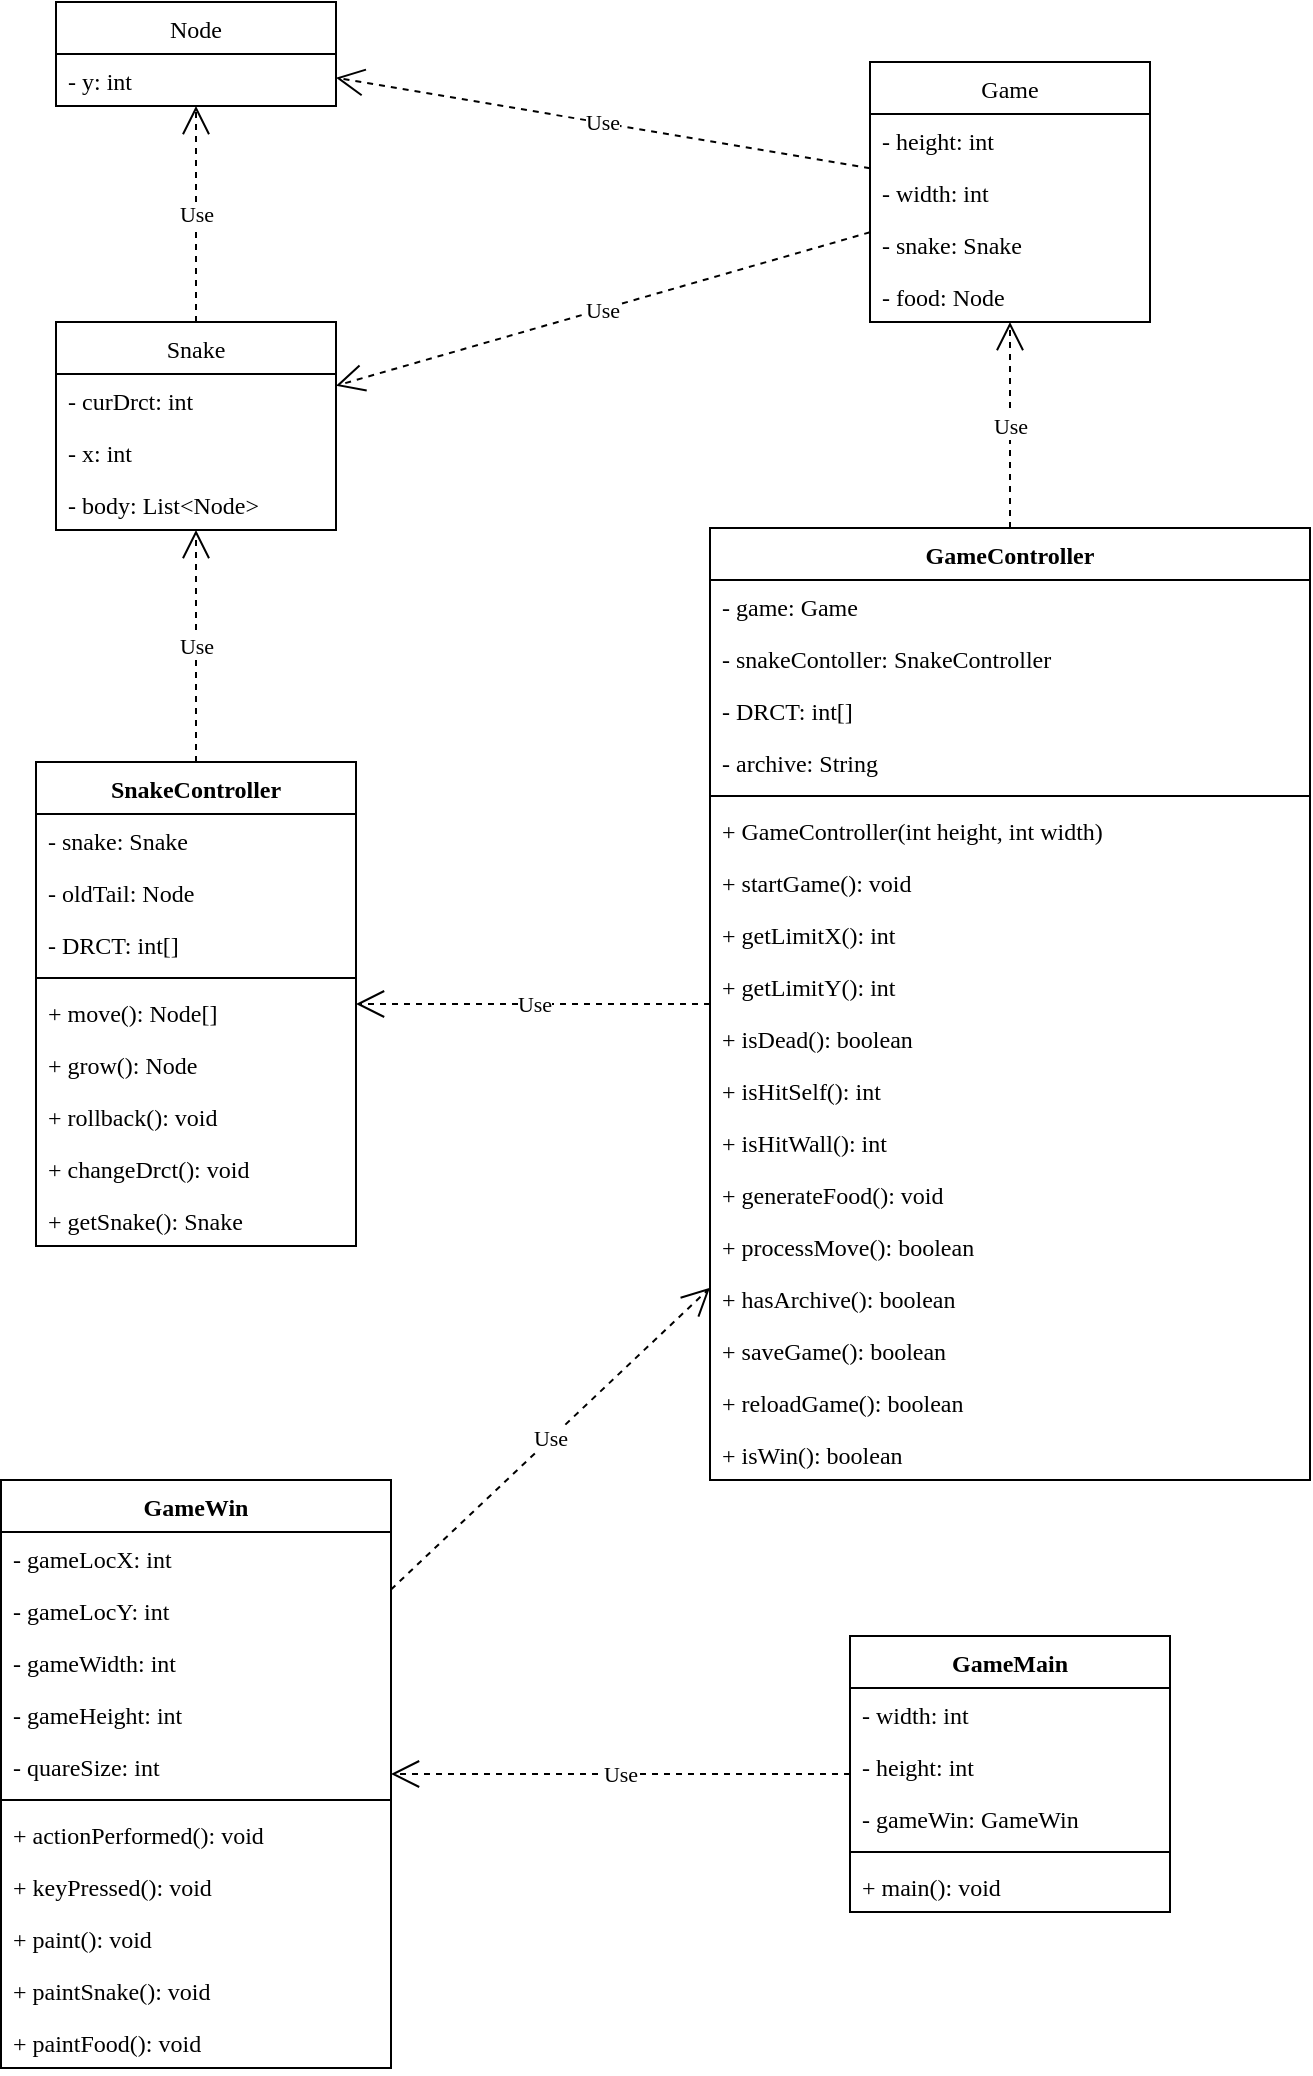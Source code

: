 <mxfile version="20.2.2" type="device"><diagram id="TmhDLRFruyMvUoCSesq0" name="第 1 页"><mxGraphModel dx="1697" dy="1150" grid="1" gridSize="10" guides="1" tooltips="1" connect="1" arrows="1" fold="1" page="1" pageScale="1" pageWidth="827" pageHeight="1169" math="0" shadow="0"><root><mxCell id="0"/><mxCell id="1" parent="0"/><mxCell id="gdXgDbjyt_zL53bIAYu_-1" value="Node" style="swimlane;fontStyle=0;childLayout=stackLayout;horizontal=1;startSize=26;fillColor=none;horizontalStack=0;resizeParent=1;resizeParentMax=0;resizeLast=0;collapsible=1;marginBottom=0;fontFamily=Verdana;" vertex="1" parent="1"><mxGeometry x="105" y="60" width="140" height="52" as="geometry"/></mxCell><mxCell id="gdXgDbjyt_zL53bIAYu_-3" value="- y: int" style="text;strokeColor=none;fillColor=none;align=left;verticalAlign=top;spacingLeft=4;spacingRight=4;overflow=hidden;rotatable=0;points=[[0,0.5],[1,0.5]];portConstraint=eastwest;fontFamily=Verdana;" vertex="1" parent="gdXgDbjyt_zL53bIAYu_-1"><mxGeometry y="26" width="140" height="26" as="geometry"/></mxCell><mxCell id="gdXgDbjyt_zL53bIAYu_-5" value="Snake" style="swimlane;fontStyle=0;childLayout=stackLayout;horizontal=1;startSize=26;fillColor=none;horizontalStack=0;resizeParent=1;resizeParentMax=0;resizeLast=0;collapsible=1;marginBottom=0;fontFamily=Verdana;" vertex="1" parent="1"><mxGeometry x="105" y="220" width="140" height="104" as="geometry"/></mxCell><mxCell id="gdXgDbjyt_zL53bIAYu_-6" value="- curDrct: int" style="text;strokeColor=none;fillColor=none;align=left;verticalAlign=top;spacingLeft=4;spacingRight=4;overflow=hidden;rotatable=0;points=[[0,0.5],[1,0.5]];portConstraint=eastwest;fontFamily=Verdana;" vertex="1" parent="gdXgDbjyt_zL53bIAYu_-5"><mxGeometry y="26" width="140" height="26" as="geometry"/></mxCell><mxCell id="gdXgDbjyt_zL53bIAYu_-2" value="- x: int" style="text;strokeColor=none;fillColor=none;align=left;verticalAlign=top;spacingLeft=4;spacingRight=4;overflow=hidden;rotatable=0;points=[[0,0.5],[1,0.5]];portConstraint=eastwest;fontFamily=Verdana;" vertex="1" parent="gdXgDbjyt_zL53bIAYu_-5"><mxGeometry y="52" width="140" height="26" as="geometry"/></mxCell><mxCell id="gdXgDbjyt_zL53bIAYu_-7" value="- body: List&lt;Node&gt;" style="text;strokeColor=none;fillColor=none;align=left;verticalAlign=top;spacingLeft=4;spacingRight=4;overflow=hidden;rotatable=0;points=[[0,0.5],[1,0.5]];portConstraint=eastwest;fontFamily=Verdana;" vertex="1" parent="gdXgDbjyt_zL53bIAYu_-5"><mxGeometry y="78" width="140" height="26" as="geometry"/></mxCell><mxCell id="gdXgDbjyt_zL53bIAYu_-9" value="Use" style="endArrow=open;endSize=12;dashed=1;html=1;rounded=0;fontFamily=Verdana;" edge="1" parent="1" source="gdXgDbjyt_zL53bIAYu_-5" target="gdXgDbjyt_zL53bIAYu_-1"><mxGeometry width="160" relative="1" as="geometry"><mxPoint x="-225" y="470" as="sourcePoint"/><mxPoint x="-65" y="470" as="targetPoint"/></mxGeometry></mxCell><mxCell id="gdXgDbjyt_zL53bIAYu_-10" value="Game" style="swimlane;fontStyle=0;childLayout=stackLayout;horizontal=1;startSize=26;fillColor=none;horizontalStack=0;resizeParent=1;resizeParentMax=0;resizeLast=0;collapsible=1;marginBottom=0;fontFamily=Verdana;" vertex="1" parent="1"><mxGeometry x="512" y="90" width="140" height="130" as="geometry"/></mxCell><mxCell id="gdXgDbjyt_zL53bIAYu_-11" value="- height: int" style="text;strokeColor=none;fillColor=none;align=left;verticalAlign=top;spacingLeft=4;spacingRight=4;overflow=hidden;rotatable=0;points=[[0,0.5],[1,0.5]];portConstraint=eastwest;fontFamily=Verdana;" vertex="1" parent="gdXgDbjyt_zL53bIAYu_-10"><mxGeometry y="26" width="140" height="26" as="geometry"/></mxCell><mxCell id="gdXgDbjyt_zL53bIAYu_-12" value="- width: int" style="text;strokeColor=none;fillColor=none;align=left;verticalAlign=top;spacingLeft=4;spacingRight=4;overflow=hidden;rotatable=0;points=[[0,0.5],[1,0.5]];portConstraint=eastwest;fontFamily=Verdana;" vertex="1" parent="gdXgDbjyt_zL53bIAYu_-10"><mxGeometry y="52" width="140" height="26" as="geometry"/></mxCell><mxCell id="gdXgDbjyt_zL53bIAYu_-13" value="- snake: Snake" style="text;strokeColor=none;fillColor=none;align=left;verticalAlign=top;spacingLeft=4;spacingRight=4;overflow=hidden;rotatable=0;points=[[0,0.5],[1,0.5]];portConstraint=eastwest;fontFamily=Verdana;" vertex="1" parent="gdXgDbjyt_zL53bIAYu_-10"><mxGeometry y="78" width="140" height="26" as="geometry"/></mxCell><mxCell id="gdXgDbjyt_zL53bIAYu_-14" value="- food: Node" style="text;strokeColor=none;fillColor=none;align=left;verticalAlign=top;spacingLeft=4;spacingRight=4;overflow=hidden;rotatable=0;points=[[0,0.5],[1,0.5]];portConstraint=eastwest;fontFamily=Verdana;" vertex="1" parent="gdXgDbjyt_zL53bIAYu_-10"><mxGeometry y="104" width="140" height="26" as="geometry"/></mxCell><mxCell id="gdXgDbjyt_zL53bIAYu_-16" value="Use" style="endArrow=open;endSize=12;dashed=1;html=1;rounded=0;fontFamily=Verdana;" edge="1" parent="1" source="gdXgDbjyt_zL53bIAYu_-10" target="gdXgDbjyt_zL53bIAYu_-1"><mxGeometry width="160" relative="1" as="geometry"><mxPoint x="235" y="430" as="sourcePoint"/><mxPoint x="395" y="430" as="targetPoint"/></mxGeometry></mxCell><mxCell id="gdXgDbjyt_zL53bIAYu_-17" value="Use" style="endArrow=open;endSize=12;dashed=1;html=1;rounded=0;fontFamily=Verdana;" edge="1" parent="1" source="gdXgDbjyt_zL53bIAYu_-10" target="gdXgDbjyt_zL53bIAYu_-5"><mxGeometry width="160" relative="1" as="geometry"><mxPoint x="295" y="420" as="sourcePoint"/><mxPoint x="455" y="420" as="targetPoint"/></mxGeometry></mxCell><mxCell id="gdXgDbjyt_zL53bIAYu_-22" value="SnakeController" style="swimlane;fontStyle=1;align=center;verticalAlign=top;childLayout=stackLayout;horizontal=1;startSize=26;horizontalStack=0;resizeParent=1;resizeParentMax=0;resizeLast=0;collapsible=1;marginBottom=0;fontFamily=Verdana;" vertex="1" parent="1"><mxGeometry x="95" y="440" width="160" height="242" as="geometry"/></mxCell><mxCell id="gdXgDbjyt_zL53bIAYu_-23" value="- snake: Snake" style="text;strokeColor=none;fillColor=none;align=left;verticalAlign=top;spacingLeft=4;spacingRight=4;overflow=hidden;rotatable=0;points=[[0,0.5],[1,0.5]];portConstraint=eastwest;fontFamily=Verdana;" vertex="1" parent="gdXgDbjyt_zL53bIAYu_-22"><mxGeometry y="26" width="160" height="26" as="geometry"/></mxCell><mxCell id="gdXgDbjyt_zL53bIAYu_-26" value="- oldTail: Node" style="text;strokeColor=none;fillColor=none;align=left;verticalAlign=top;spacingLeft=4;spacingRight=4;overflow=hidden;rotatable=0;points=[[0,0.5],[1,0.5]];portConstraint=eastwest;fontFamily=Verdana;" vertex="1" parent="gdXgDbjyt_zL53bIAYu_-22"><mxGeometry y="52" width="160" height="26" as="geometry"/></mxCell><mxCell id="gdXgDbjyt_zL53bIAYu_-27" value="- DRCT: int[]" style="text;strokeColor=none;fillColor=none;align=left;verticalAlign=top;spacingLeft=4;spacingRight=4;overflow=hidden;rotatable=0;points=[[0,0.5],[1,0.5]];portConstraint=eastwest;fontFamily=Verdana;" vertex="1" parent="gdXgDbjyt_zL53bIAYu_-22"><mxGeometry y="78" width="160" height="26" as="geometry"/></mxCell><mxCell id="gdXgDbjyt_zL53bIAYu_-24" value="" style="line;strokeWidth=1;fillColor=none;align=left;verticalAlign=middle;spacingTop=-1;spacingLeft=3;spacingRight=3;rotatable=0;labelPosition=right;points=[];portConstraint=eastwest;fontFamily=Verdana;" vertex="1" parent="gdXgDbjyt_zL53bIAYu_-22"><mxGeometry y="104" width="160" height="8" as="geometry"/></mxCell><mxCell id="gdXgDbjyt_zL53bIAYu_-25" value="+ move(): Node[]" style="text;strokeColor=none;fillColor=none;align=left;verticalAlign=top;spacingLeft=4;spacingRight=4;overflow=hidden;rotatable=0;points=[[0,0.5],[1,0.5]];portConstraint=eastwest;fontFamily=Verdana;" vertex="1" parent="gdXgDbjyt_zL53bIAYu_-22"><mxGeometry y="112" width="160" height="26" as="geometry"/></mxCell><mxCell id="gdXgDbjyt_zL53bIAYu_-28" value="+ grow(): Node" style="text;strokeColor=none;fillColor=none;align=left;verticalAlign=top;spacingLeft=4;spacingRight=4;overflow=hidden;rotatable=0;points=[[0,0.5],[1,0.5]];portConstraint=eastwest;fontFamily=Verdana;" vertex="1" parent="gdXgDbjyt_zL53bIAYu_-22"><mxGeometry y="138" width="160" height="26" as="geometry"/></mxCell><mxCell id="gdXgDbjyt_zL53bIAYu_-29" value="+ rollback(): void" style="text;strokeColor=none;fillColor=none;align=left;verticalAlign=top;spacingLeft=4;spacingRight=4;overflow=hidden;rotatable=0;points=[[0,0.5],[1,0.5]];portConstraint=eastwest;fontFamily=Verdana;" vertex="1" parent="gdXgDbjyt_zL53bIAYu_-22"><mxGeometry y="164" width="160" height="26" as="geometry"/></mxCell><mxCell id="gdXgDbjyt_zL53bIAYu_-30" value="+ changeDrct(): void" style="text;strokeColor=none;fillColor=none;align=left;verticalAlign=top;spacingLeft=4;spacingRight=4;overflow=hidden;rotatable=0;points=[[0,0.5],[1,0.5]];portConstraint=eastwest;fontFamily=Verdana;" vertex="1" parent="gdXgDbjyt_zL53bIAYu_-22"><mxGeometry y="190" width="160" height="26" as="geometry"/></mxCell><mxCell id="gdXgDbjyt_zL53bIAYu_-31" value="+ getSnake(): Snake" style="text;strokeColor=none;fillColor=none;align=left;verticalAlign=top;spacingLeft=4;spacingRight=4;overflow=hidden;rotatable=0;points=[[0,0.5],[1,0.5]];portConstraint=eastwest;fontFamily=Verdana;" vertex="1" parent="gdXgDbjyt_zL53bIAYu_-22"><mxGeometry y="216" width="160" height="26" as="geometry"/></mxCell><mxCell id="gdXgDbjyt_zL53bIAYu_-32" value="Use" style="endArrow=open;endSize=12;dashed=1;html=1;rounded=0;fontFamily=Verdana;" edge="1" parent="1" source="gdXgDbjyt_zL53bIAYu_-22" target="gdXgDbjyt_zL53bIAYu_-5"><mxGeometry width="160" relative="1" as="geometry"><mxPoint x="-135" y="540" as="sourcePoint"/><mxPoint x="25" y="540" as="targetPoint"/></mxGeometry></mxCell><mxCell id="gdXgDbjyt_zL53bIAYu_-33" value="GameController" style="swimlane;fontStyle=1;align=center;verticalAlign=top;childLayout=stackLayout;horizontal=1;startSize=26;horizontalStack=0;resizeParent=1;resizeParentMax=0;resizeLast=0;collapsible=1;marginBottom=0;fontFamily=Verdana;" vertex="1" parent="1"><mxGeometry x="432" y="323" width="300" height="476" as="geometry"/></mxCell><mxCell id="gdXgDbjyt_zL53bIAYu_-34" value="- game: Game" style="text;strokeColor=none;fillColor=none;align=left;verticalAlign=top;spacingLeft=4;spacingRight=4;overflow=hidden;rotatable=0;points=[[0,0.5],[1,0.5]];portConstraint=eastwest;fontFamily=Verdana;" vertex="1" parent="gdXgDbjyt_zL53bIAYu_-33"><mxGeometry y="26" width="300" height="26" as="geometry"/></mxCell><mxCell id="gdXgDbjyt_zL53bIAYu_-37" value="- snakeContoller: SnakeController" style="text;strokeColor=none;fillColor=none;align=left;verticalAlign=top;spacingLeft=4;spacingRight=4;overflow=hidden;rotatable=0;points=[[0,0.5],[1,0.5]];portConstraint=eastwest;fontFamily=Verdana;" vertex="1" parent="gdXgDbjyt_zL53bIAYu_-33"><mxGeometry y="52" width="300" height="26" as="geometry"/></mxCell><mxCell id="gdXgDbjyt_zL53bIAYu_-38" value="- DRCT: int[]" style="text;strokeColor=none;fillColor=none;align=left;verticalAlign=top;spacingLeft=4;spacingRight=4;overflow=hidden;rotatable=0;points=[[0,0.5],[1,0.5]];portConstraint=eastwest;fontFamily=Verdana;" vertex="1" parent="gdXgDbjyt_zL53bIAYu_-33"><mxGeometry y="78" width="300" height="26" as="geometry"/></mxCell><mxCell id="gdXgDbjyt_zL53bIAYu_-39" value="- archive: String" style="text;strokeColor=none;fillColor=none;align=left;verticalAlign=top;spacingLeft=4;spacingRight=4;overflow=hidden;rotatable=0;points=[[0,0.5],[1,0.5]];portConstraint=eastwest;fontFamily=Verdana;" vertex="1" parent="gdXgDbjyt_zL53bIAYu_-33"><mxGeometry y="104" width="300" height="26" as="geometry"/></mxCell><mxCell id="gdXgDbjyt_zL53bIAYu_-35" value="" style="line;strokeWidth=1;fillColor=none;align=left;verticalAlign=middle;spacingTop=-1;spacingLeft=3;spacingRight=3;rotatable=0;labelPosition=right;points=[];portConstraint=eastwest;fontFamily=Verdana;" vertex="1" parent="gdXgDbjyt_zL53bIAYu_-33"><mxGeometry y="130" width="300" height="8" as="geometry"/></mxCell><mxCell id="gdXgDbjyt_zL53bIAYu_-36" value="+ GameController(int height, int width)" style="text;strokeColor=none;fillColor=none;align=left;verticalAlign=top;spacingLeft=4;spacingRight=4;overflow=hidden;rotatable=0;points=[[0,0.5],[1,0.5]];portConstraint=eastwest;fontFamily=Verdana;" vertex="1" parent="gdXgDbjyt_zL53bIAYu_-33"><mxGeometry y="138" width="300" height="26" as="geometry"/></mxCell><mxCell id="gdXgDbjyt_zL53bIAYu_-40" value="+ startGame(): void" style="text;strokeColor=none;fillColor=none;align=left;verticalAlign=top;spacingLeft=4;spacingRight=4;overflow=hidden;rotatable=0;points=[[0,0.5],[1,0.5]];portConstraint=eastwest;fontFamily=Verdana;" vertex="1" parent="gdXgDbjyt_zL53bIAYu_-33"><mxGeometry y="164" width="300" height="26" as="geometry"/></mxCell><mxCell id="gdXgDbjyt_zL53bIAYu_-41" value="+ getLimitX(): int" style="text;strokeColor=none;fillColor=none;align=left;verticalAlign=top;spacingLeft=4;spacingRight=4;overflow=hidden;rotatable=0;points=[[0,0.5],[1,0.5]];portConstraint=eastwest;fontFamily=Verdana;" vertex="1" parent="gdXgDbjyt_zL53bIAYu_-33"><mxGeometry y="190" width="300" height="26" as="geometry"/></mxCell><mxCell id="gdXgDbjyt_zL53bIAYu_-42" value="+ getLimitY(): int" style="text;strokeColor=none;fillColor=none;align=left;verticalAlign=top;spacingLeft=4;spacingRight=4;overflow=hidden;rotatable=0;points=[[0,0.5],[1,0.5]];portConstraint=eastwest;fontFamily=Verdana;" vertex="1" parent="gdXgDbjyt_zL53bIAYu_-33"><mxGeometry y="216" width="300" height="26" as="geometry"/></mxCell><mxCell id="gdXgDbjyt_zL53bIAYu_-43" value="+ isDead(): boolean" style="text;strokeColor=none;fillColor=none;align=left;verticalAlign=top;spacingLeft=4;spacingRight=4;overflow=hidden;rotatable=0;points=[[0,0.5],[1,0.5]];portConstraint=eastwest;fontFamily=Verdana;" vertex="1" parent="gdXgDbjyt_zL53bIAYu_-33"><mxGeometry y="242" width="300" height="26" as="geometry"/></mxCell><mxCell id="gdXgDbjyt_zL53bIAYu_-44" value="+ isHitSelf(): int" style="text;strokeColor=none;fillColor=none;align=left;verticalAlign=top;spacingLeft=4;spacingRight=4;overflow=hidden;rotatable=0;points=[[0,0.5],[1,0.5]];portConstraint=eastwest;fontFamily=Verdana;" vertex="1" parent="gdXgDbjyt_zL53bIAYu_-33"><mxGeometry y="268" width="300" height="26" as="geometry"/></mxCell><mxCell id="gdXgDbjyt_zL53bIAYu_-45" value="+ isHitWall(): int" style="text;strokeColor=none;fillColor=none;align=left;verticalAlign=top;spacingLeft=4;spacingRight=4;overflow=hidden;rotatable=0;points=[[0,0.5],[1,0.5]];portConstraint=eastwest;fontFamily=Verdana;" vertex="1" parent="gdXgDbjyt_zL53bIAYu_-33"><mxGeometry y="294" width="300" height="26" as="geometry"/></mxCell><mxCell id="gdXgDbjyt_zL53bIAYu_-46" value="+ generateFood(): void" style="text;strokeColor=none;fillColor=none;align=left;verticalAlign=top;spacingLeft=4;spacingRight=4;overflow=hidden;rotatable=0;points=[[0,0.5],[1,0.5]];portConstraint=eastwest;fontFamily=Verdana;" vertex="1" parent="gdXgDbjyt_zL53bIAYu_-33"><mxGeometry y="320" width="300" height="26" as="geometry"/></mxCell><mxCell id="gdXgDbjyt_zL53bIAYu_-47" value="+ processMove(): boolean" style="text;strokeColor=none;fillColor=none;align=left;verticalAlign=top;spacingLeft=4;spacingRight=4;overflow=hidden;rotatable=0;points=[[0,0.5],[1,0.5]];portConstraint=eastwest;fontFamily=Verdana;" vertex="1" parent="gdXgDbjyt_zL53bIAYu_-33"><mxGeometry y="346" width="300" height="26" as="geometry"/></mxCell><mxCell id="gdXgDbjyt_zL53bIAYu_-48" value="+ hasArchive(): boolean" style="text;strokeColor=none;fillColor=none;align=left;verticalAlign=top;spacingLeft=4;spacingRight=4;overflow=hidden;rotatable=0;points=[[0,0.5],[1,0.5]];portConstraint=eastwest;fontFamily=Verdana;" vertex="1" parent="gdXgDbjyt_zL53bIAYu_-33"><mxGeometry y="372" width="300" height="26" as="geometry"/></mxCell><mxCell id="gdXgDbjyt_zL53bIAYu_-49" value="+ saveGame(): boolean" style="text;strokeColor=none;fillColor=none;align=left;verticalAlign=top;spacingLeft=4;spacingRight=4;overflow=hidden;rotatable=0;points=[[0,0.5],[1,0.5]];portConstraint=eastwest;fontFamily=Verdana;" vertex="1" parent="gdXgDbjyt_zL53bIAYu_-33"><mxGeometry y="398" width="300" height="26" as="geometry"/></mxCell><mxCell id="gdXgDbjyt_zL53bIAYu_-50" value="+ reloadGame(): boolean" style="text;strokeColor=none;fillColor=none;align=left;verticalAlign=top;spacingLeft=4;spacingRight=4;overflow=hidden;rotatable=0;points=[[0,0.5],[1,0.5]];portConstraint=eastwest;fontFamily=Verdana;" vertex="1" parent="gdXgDbjyt_zL53bIAYu_-33"><mxGeometry y="424" width="300" height="26" as="geometry"/></mxCell><mxCell id="gdXgDbjyt_zL53bIAYu_-51" value="+ isWin(): boolean" style="text;strokeColor=none;fillColor=none;align=left;verticalAlign=top;spacingLeft=4;spacingRight=4;overflow=hidden;rotatable=0;points=[[0,0.5],[1,0.5]];portConstraint=eastwest;fontFamily=Verdana;" vertex="1" parent="gdXgDbjyt_zL53bIAYu_-33"><mxGeometry y="450" width="300" height="26" as="geometry"/></mxCell><mxCell id="gdXgDbjyt_zL53bIAYu_-52" value="Use" style="endArrow=open;endSize=12;dashed=1;html=1;rounded=0;fontFamily=Verdana;" edge="1" parent="1" source="gdXgDbjyt_zL53bIAYu_-33" target="gdXgDbjyt_zL53bIAYu_-22"><mxGeometry width="160" relative="1" as="geometry"><mxPoint x="-95" y="730" as="sourcePoint"/><mxPoint x="65" y="730" as="targetPoint"/></mxGeometry></mxCell><mxCell id="gdXgDbjyt_zL53bIAYu_-53" value="Use" style="endArrow=open;endSize=12;dashed=1;html=1;rounded=0;fontFamily=Verdana;" edge="1" parent="1" source="gdXgDbjyt_zL53bIAYu_-33" target="gdXgDbjyt_zL53bIAYu_-10"><mxGeometry width="160" relative="1" as="geometry"><mxPoint x="155" y="430" as="sourcePoint"/><mxPoint x="315" y="430" as="targetPoint"/></mxGeometry></mxCell><mxCell id="gdXgDbjyt_zL53bIAYu_-62" value="GameWin" style="swimlane;fontStyle=1;align=center;verticalAlign=top;childLayout=stackLayout;horizontal=1;startSize=26;horizontalStack=0;resizeParent=1;resizeParentMax=0;resizeLast=0;collapsible=1;marginBottom=0;fontFamily=Verdana;" vertex="1" parent="1"><mxGeometry x="77.5" y="799" width="195" height="294" as="geometry"/></mxCell><mxCell id="gdXgDbjyt_zL53bIAYu_-63" value="- gameLocX: int" style="text;strokeColor=none;fillColor=none;align=left;verticalAlign=top;spacingLeft=4;spacingRight=4;overflow=hidden;rotatable=0;points=[[0,0.5],[1,0.5]];portConstraint=eastwest;fontFamily=Verdana;" vertex="1" parent="gdXgDbjyt_zL53bIAYu_-62"><mxGeometry y="26" width="195" height="26" as="geometry"/></mxCell><mxCell id="gdXgDbjyt_zL53bIAYu_-66" value="- gameLocY: int" style="text;strokeColor=none;fillColor=none;align=left;verticalAlign=top;spacingLeft=4;spacingRight=4;overflow=hidden;rotatable=0;points=[[0,0.5],[1,0.5]];portConstraint=eastwest;fontFamily=Verdana;" vertex="1" parent="gdXgDbjyt_zL53bIAYu_-62"><mxGeometry y="52" width="195" height="26" as="geometry"/></mxCell><mxCell id="gdXgDbjyt_zL53bIAYu_-67" value="- gameWidth: int" style="text;strokeColor=none;fillColor=none;align=left;verticalAlign=top;spacingLeft=4;spacingRight=4;overflow=hidden;rotatable=0;points=[[0,0.5],[1,0.5]];portConstraint=eastwest;fontFamily=Verdana;" vertex="1" parent="gdXgDbjyt_zL53bIAYu_-62"><mxGeometry y="78" width="195" height="26" as="geometry"/></mxCell><mxCell id="gdXgDbjyt_zL53bIAYu_-68" value="- gameHeight: int" style="text;strokeColor=none;fillColor=none;align=left;verticalAlign=top;spacingLeft=4;spacingRight=4;overflow=hidden;rotatable=0;points=[[0,0.5],[1,0.5]];portConstraint=eastwest;fontFamily=Verdana;" vertex="1" parent="gdXgDbjyt_zL53bIAYu_-62"><mxGeometry y="104" width="195" height="26" as="geometry"/></mxCell><mxCell id="gdXgDbjyt_zL53bIAYu_-69" value="- quareSize: int" style="text;strokeColor=none;fillColor=none;align=left;verticalAlign=top;spacingLeft=4;spacingRight=4;overflow=hidden;rotatable=0;points=[[0,0.5],[1,0.5]];portConstraint=eastwest;fontFamily=Verdana;" vertex="1" parent="gdXgDbjyt_zL53bIAYu_-62"><mxGeometry y="130" width="195" height="26" as="geometry"/></mxCell><mxCell id="gdXgDbjyt_zL53bIAYu_-64" value="" style="line;strokeWidth=1;fillColor=none;align=left;verticalAlign=middle;spacingTop=-1;spacingLeft=3;spacingRight=3;rotatable=0;labelPosition=right;points=[];portConstraint=eastwest;fontFamily=Verdana;" vertex="1" parent="gdXgDbjyt_zL53bIAYu_-62"><mxGeometry y="156" width="195" height="8" as="geometry"/></mxCell><mxCell id="gdXgDbjyt_zL53bIAYu_-65" value="+ actionPerformed(): void" style="text;strokeColor=none;fillColor=none;align=left;verticalAlign=top;spacingLeft=4;spacingRight=4;overflow=hidden;rotatable=0;points=[[0,0.5],[1,0.5]];portConstraint=eastwest;fontFamily=Verdana;" vertex="1" parent="gdXgDbjyt_zL53bIAYu_-62"><mxGeometry y="164" width="195" height="26" as="geometry"/></mxCell><mxCell id="gdXgDbjyt_zL53bIAYu_-71" value="+ keyPressed(): void" style="text;strokeColor=none;fillColor=none;align=left;verticalAlign=top;spacingLeft=4;spacingRight=4;overflow=hidden;rotatable=0;points=[[0,0.5],[1,0.5]];portConstraint=eastwest;fontFamily=Verdana;" vertex="1" parent="gdXgDbjyt_zL53bIAYu_-62"><mxGeometry y="190" width="195" height="26" as="geometry"/></mxCell><mxCell id="gdXgDbjyt_zL53bIAYu_-72" value="+ paint(): void" style="text;strokeColor=none;fillColor=none;align=left;verticalAlign=top;spacingLeft=4;spacingRight=4;overflow=hidden;rotatable=0;points=[[0,0.5],[1,0.5]];portConstraint=eastwest;fontFamily=Verdana;" vertex="1" parent="gdXgDbjyt_zL53bIAYu_-62"><mxGeometry y="216" width="195" height="26" as="geometry"/></mxCell><mxCell id="gdXgDbjyt_zL53bIAYu_-73" value="+ paintSnake(): void" style="text;strokeColor=none;fillColor=none;align=left;verticalAlign=top;spacingLeft=4;spacingRight=4;overflow=hidden;rotatable=0;points=[[0,0.5],[1,0.5]];portConstraint=eastwest;fontFamily=Verdana;" vertex="1" parent="gdXgDbjyt_zL53bIAYu_-62"><mxGeometry y="242" width="195" height="26" as="geometry"/></mxCell><mxCell id="gdXgDbjyt_zL53bIAYu_-74" value="+ paintFood(): void" style="text;strokeColor=none;fillColor=none;align=left;verticalAlign=top;spacingLeft=4;spacingRight=4;overflow=hidden;rotatable=0;points=[[0,0.5],[1,0.5]];portConstraint=eastwest;fontFamily=Verdana;" vertex="1" parent="gdXgDbjyt_zL53bIAYu_-62"><mxGeometry y="268" width="195" height="26" as="geometry"/></mxCell><mxCell id="gdXgDbjyt_zL53bIAYu_-75" value="Use" style="endArrow=open;endSize=12;dashed=1;html=1;rounded=0;fontFamily=Verdana;" edge="1" parent="1" source="gdXgDbjyt_zL53bIAYu_-62" target="gdXgDbjyt_zL53bIAYu_-33"><mxGeometry width="160" relative="1" as="geometry"><mxPoint x="230" y="1090" as="sourcePoint"/><mxPoint x="390" y="1090" as="targetPoint"/></mxGeometry></mxCell><mxCell id="gdXgDbjyt_zL53bIAYu_-76" value="GameMain" style="swimlane;fontStyle=1;align=center;verticalAlign=top;childLayout=stackLayout;horizontal=1;startSize=26;horizontalStack=0;resizeParent=1;resizeParentMax=0;resizeLast=0;collapsible=1;marginBottom=0;fontFamily=Verdana;" vertex="1" parent="1"><mxGeometry x="502" y="877" width="160" height="138" as="geometry"/></mxCell><mxCell id="gdXgDbjyt_zL53bIAYu_-77" value="- width: int" style="text;strokeColor=none;fillColor=none;align=left;verticalAlign=top;spacingLeft=4;spacingRight=4;overflow=hidden;rotatable=0;points=[[0,0.5],[1,0.5]];portConstraint=eastwest;fontFamily=Verdana;" vertex="1" parent="gdXgDbjyt_zL53bIAYu_-76"><mxGeometry y="26" width="160" height="26" as="geometry"/></mxCell><mxCell id="gdXgDbjyt_zL53bIAYu_-80" value="- height: int" style="text;strokeColor=none;fillColor=none;align=left;verticalAlign=top;spacingLeft=4;spacingRight=4;overflow=hidden;rotatable=0;points=[[0,0.5],[1,0.5]];portConstraint=eastwest;fontFamily=Verdana;" vertex="1" parent="gdXgDbjyt_zL53bIAYu_-76"><mxGeometry y="52" width="160" height="26" as="geometry"/></mxCell><mxCell id="gdXgDbjyt_zL53bIAYu_-81" value="- gameWin: GameWin" style="text;strokeColor=none;fillColor=none;align=left;verticalAlign=top;spacingLeft=4;spacingRight=4;overflow=hidden;rotatable=0;points=[[0,0.5],[1,0.5]];portConstraint=eastwest;fontFamily=Verdana;" vertex="1" parent="gdXgDbjyt_zL53bIAYu_-76"><mxGeometry y="78" width="160" height="26" as="geometry"/></mxCell><mxCell id="gdXgDbjyt_zL53bIAYu_-78" value="" style="line;strokeWidth=1;fillColor=none;align=left;verticalAlign=middle;spacingTop=-1;spacingLeft=3;spacingRight=3;rotatable=0;labelPosition=right;points=[];portConstraint=eastwest;fontFamily=Verdana;" vertex="1" parent="gdXgDbjyt_zL53bIAYu_-76"><mxGeometry y="104" width="160" height="8" as="geometry"/></mxCell><mxCell id="gdXgDbjyt_zL53bIAYu_-79" value="+ main(): void" style="text;strokeColor=none;fillColor=none;align=left;verticalAlign=top;spacingLeft=4;spacingRight=4;overflow=hidden;rotatable=0;points=[[0,0.5],[1,0.5]];portConstraint=eastwest;fontFamily=Verdana;" vertex="1" parent="gdXgDbjyt_zL53bIAYu_-76"><mxGeometry y="112" width="160" height="26" as="geometry"/></mxCell><mxCell id="gdXgDbjyt_zL53bIAYu_-82" value="Use" style="endArrow=open;endSize=12;dashed=1;html=1;rounded=0;fontFamily=Verdana;" edge="1" parent="1" source="gdXgDbjyt_zL53bIAYu_-76" target="gdXgDbjyt_zL53bIAYu_-62"><mxGeometry width="160" relative="1" as="geometry"><mxPoint x="-230" y="1060" as="sourcePoint"/><mxPoint x="-70" y="1060" as="targetPoint"/></mxGeometry></mxCell></root></mxGraphModel></diagram></mxfile>